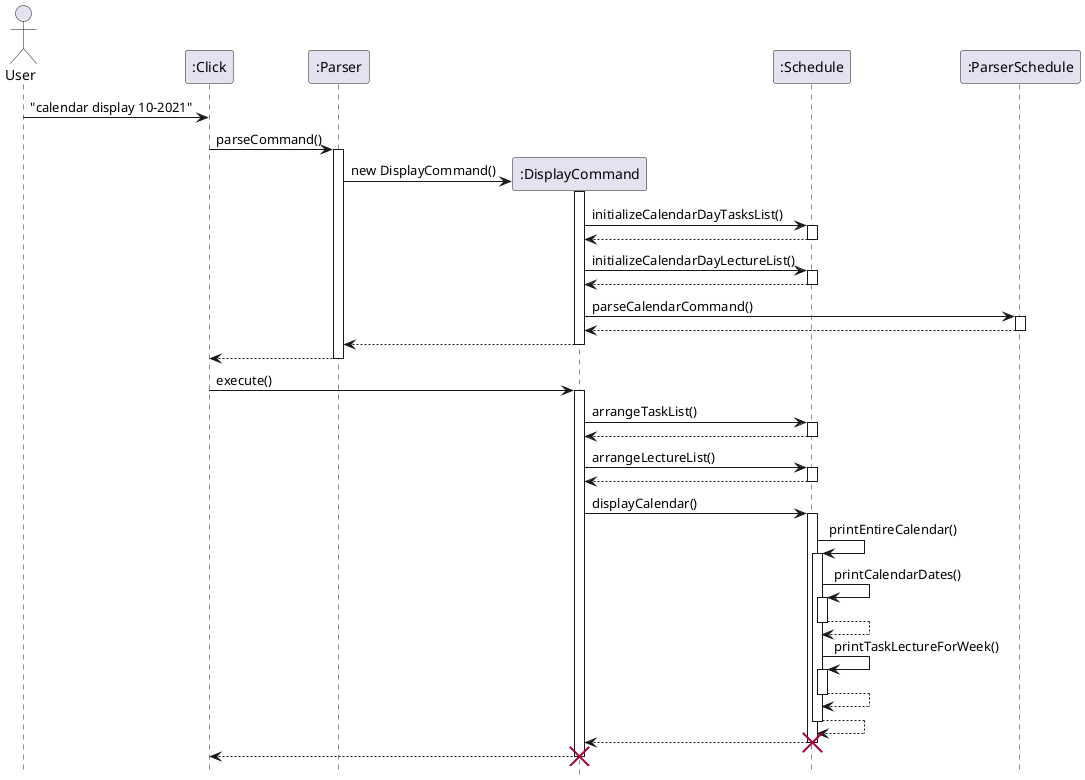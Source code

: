 @startuml
hide footbox
Actor User
User -> ":Click" : "calendar display 10-2021"
participant ":Click"
":Click" -> ":Parser" : parseCommand()
participant ":Parser"
activate ":Parser"
create ":DisplayCommand"
":Parser" -> ":DisplayCommand" : new DisplayCommand()
activate ":DisplayCommand"
":DisplayCommand" -> ":Schedule" : initializeCalendarDayTasksList()
activate ":Schedule"
return
":DisplayCommand" -> ":Schedule" : initializeCalendarDayLectureList()
activate ":Schedule"
return
":DisplayCommand" -> ":ParserSchedule" : parseCalendarCommand()
activate ":ParserSchedule"
return
":DisplayCommand" --> ":Parser"
deactivate ":DisplayCommand"
":Parser" --> ":Click"
deactivate ":Parser"
":Click" -> ":DisplayCommand" : execute()
activate ":DisplayCommand"
":DisplayCommand" -> ":Schedule" : arrangeTaskList()
activate ":Schedule"
return
":DisplayCommand" -> ":Schedule" : arrangeLectureList()
activate ":Schedule"
return
":DisplayCommand" -> ":Schedule" : displayCalendar()
activate ":Schedule"
":Schedule" -> ":Schedule" : printEntireCalendar()
activate ":Schedule"
":Schedule" -> ":Schedule" : printCalendarDates()
activate ":Schedule"
return
":Schedule" -> ":Schedule" : printTaskLectureForWeek()
activate ":Schedule"
return
return
":Schedule" --> ":DisplayCommand"
deactivate ":Schedule"
destroy ":Schedule"
":DisplayCommand" --> ":Click"
deactivate ":DisplayCommand"
destroy ":DisplayCommand"
participant ":ParserSchedule"
@enduml